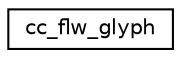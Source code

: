 digraph "Graphical Class Hierarchy"
{
 // LATEX_PDF_SIZE
  edge [fontname="Helvetica",fontsize="10",labelfontname="Helvetica",labelfontsize="10"];
  node [fontname="Helvetica",fontsize="10",shape=record];
  rankdir="LR";
  Node0 [label="cc_flw_glyph",height=0.2,width=0.4,color="black", fillcolor="white", style="filled",URL="$structcc__flw__glyph.html",tooltip=" "];
}
